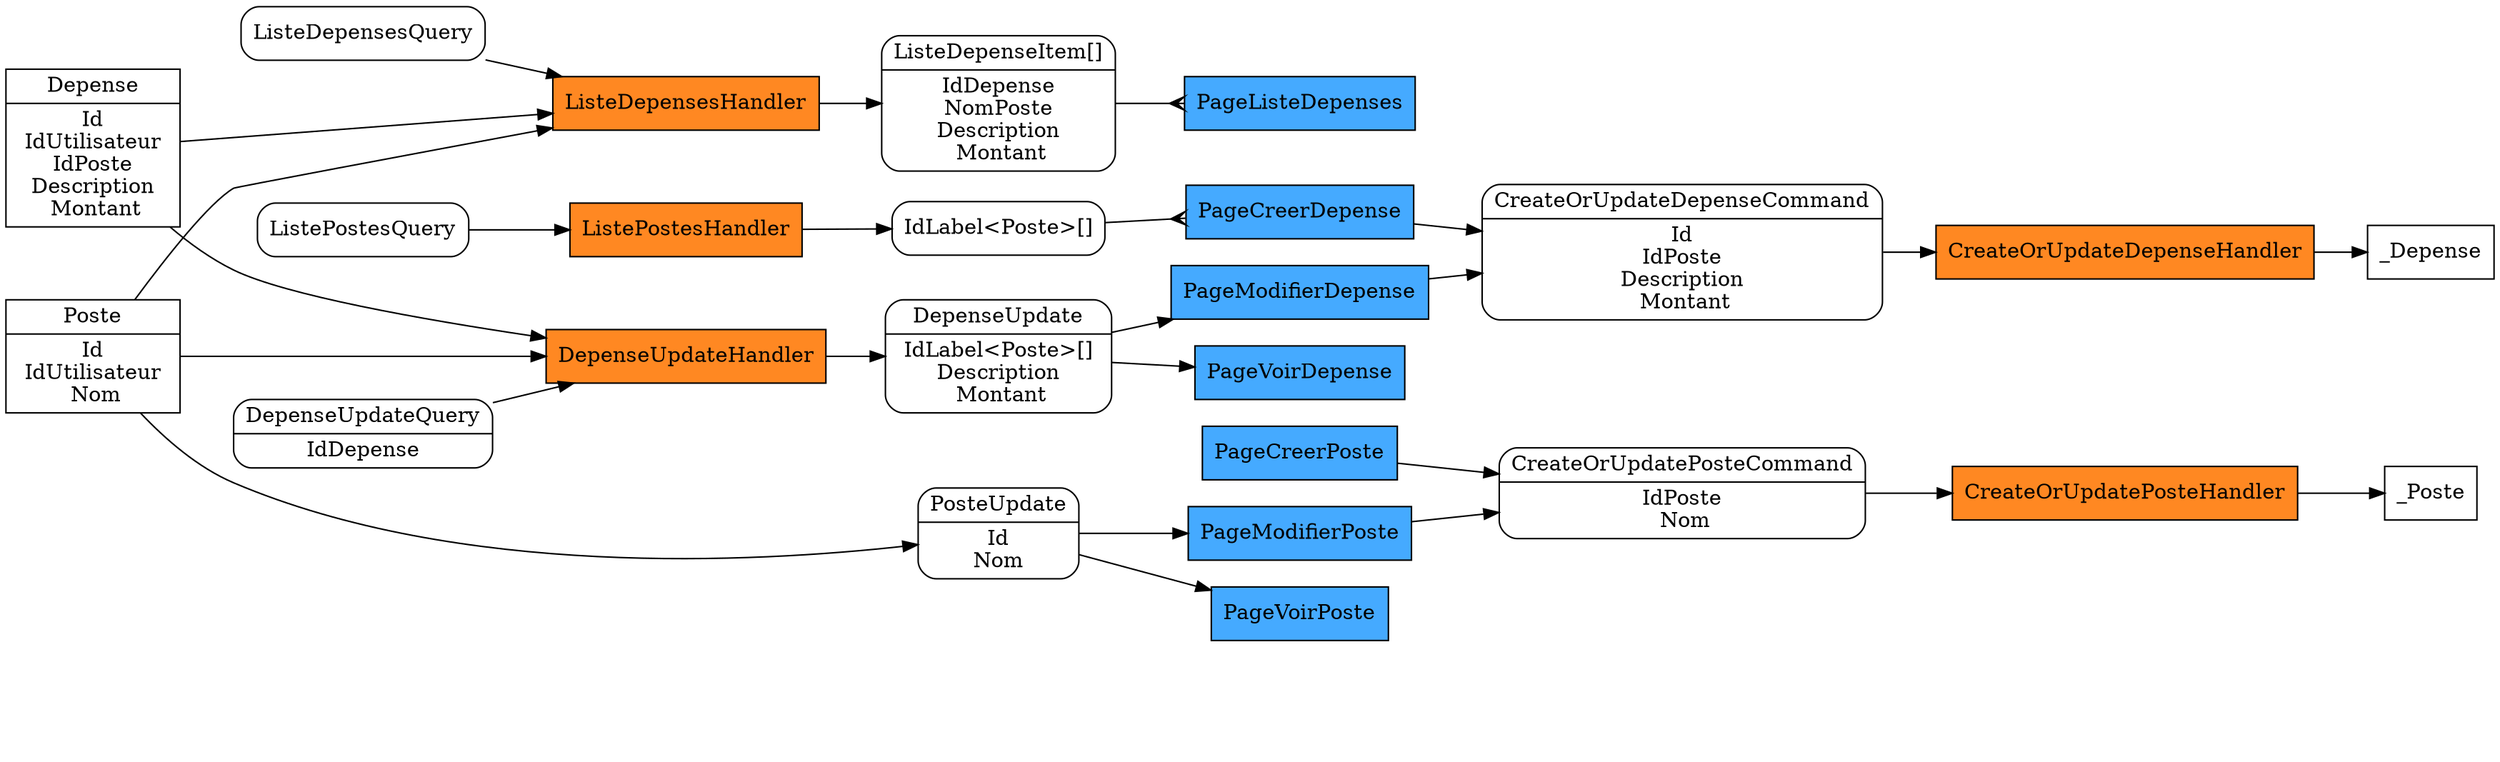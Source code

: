 digraph G {
    rankdir="LR"


    subgraph entites {
        rank=same
        node [shape="record"]
        rank_entites [style="invis"]
        Depense [label="{{Depense | Id \n IdUtilisateur \n IdPoste \n Description \n Montant}}"]
        Poste [label="{{Poste | Id \n IdUtilisateur \n Nom}}"]
    }
    
    subgraph requetes
    {
        rank=same
        node [shape="Mrecord"]
        rank_requetes [style="invis"]
        ListeDepensesQuery [label="{{ListeDepensesQuery}}"]
        DepenseUpdateQuery [label="{{DepenseUpdateQuery | IdDepense}}"]
        ListePostesQuery
    }
    subgraph queryHandlers{
        rank=same
        node [shape="box", fillcolor="#ff8822", style=filled]
        rank_queryHandlers [style="invis"]
        ListeDepensesHandler
        DepenseUpdateHandler
        ListePostesHandler

    }
    subgraph retourRequete{
        rank=same
        node [shape="Mrecord"]
        rank_retourRequete [style="invis"]
        DepenseUpdate [label="{{DepenseUpdate | IdLabel\<Poste\>[] \n Description \n Montant}}"]
        IdLabelPoste [label="{{IdLabel\<Poste\>[]}}"]
        PosteUpdate [label="{{PosteUpdate | Id \n Nom \n}}"]
        ListeDepenseItem [label="{{ListeDepenseItem[] | IdDepense \n NomPoste \n Description \n Montant}}"]
    }

    subgraph pages {
        rank = same
        node [shape="box", fillcolor="#45aaff", style=filled]
        rank_pages [style="invis"]
        PageCreerDepense 
        PageModifierDepense
        PageVoirDepense
        PageVoirPoste
        PageCreerPoste
        PageModifierPoste
        PageListeDepenses
    }

    subgraph commandes {
        rank = same
        node [shape="Mrecord"]
        rank_commandes [style="invis"]
        CreateOrUpdatePosteCommand [label="{{CreateOrUpdatePosteCommand | IdPoste \n Nom}}"]
        CreateOrUpdateDepenseCommand [label="{{CreateOrUpdateDepenseCommand | Id \n IdPoste \n Description \n Montant}}"]
    }

    subgraph commandHandlers{
        rank=same
        node [shape="box", fillcolor="#ff8822", style=filled]
        CreateOrUpdateDepenseHandler
        CreateOrUpdatePosteHandler
    }

    subgraph _entites2 {
        rank = same
        node [shape="box"]
        _Depense
        _Poste
    }

    subgraph {
        edge [style="invis"]
        rank_entites -> rank_requetes -> rank_queryHandlers -> rank_retourRequete -> rank_pages -> rank_commandes -> rank_retourRequete
    }
    
    {ListeDepensesQuery, Depense, Poste} -> ListeDepensesHandler
    ListeDepensesHandler -> ListeDepenseItem
   
    {DepenseUpdateQuery, Depense} -> DepenseUpdateHandler -> DepenseUpdate
    Poste -> PosteUpdate
    Poste->DepenseUpdateHandler

    ListePostesQuery -> ListePostesHandler -> IdLabelPoste
    

    


    CreateOrUpdateDepenseCommand -> CreateOrUpdateDepenseHandler -> _Depense
    CreateOrUpdatePosteCommand -> CreateOrUpdatePosteHandler -> _Poste

    IdLabelPoste -> PageCreerDepense [arrowhead="crow"]
    PageCreerDepense -> CreateOrUpdateDepenseCommand
    DepenseUpdate -> PageModifierDepense -> CreateOrUpdateDepenseCommand
    DepenseUpdate -> PageVoirDepense

    PageCreerPoste -> CreateOrUpdatePosteCommand
    PosteUpdate -> PageModifierPoste -> CreateOrUpdatePosteCommand
    PosteUpdate -> PageVoirPoste
    ListeDepenseItem -> PageListeDepenses [arrowhead="crow"]

}
